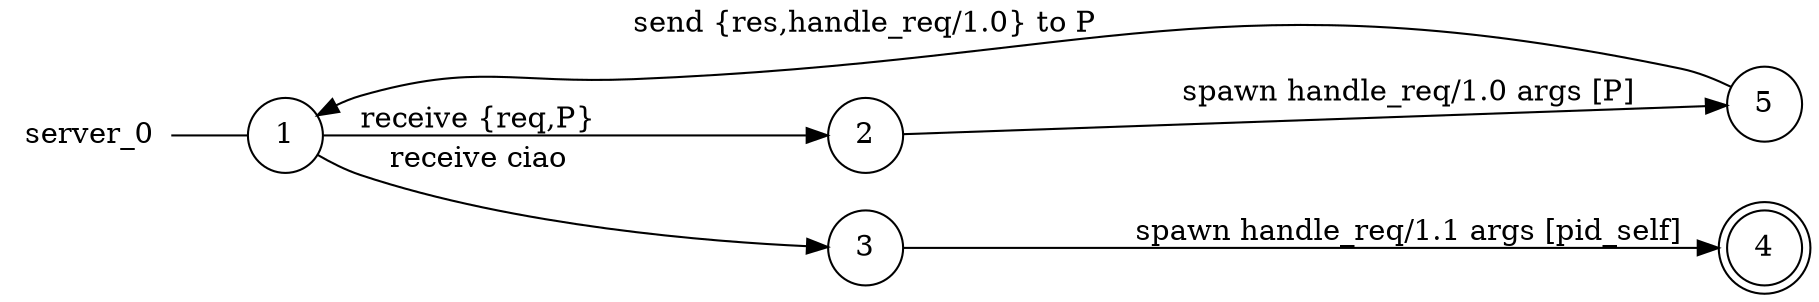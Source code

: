 digraph server_0 {
	rankdir="LR";
	n_0 [label="server_0", shape="plaintext"];
	n_1 [id="6", shape=circle, label="5"];
	n_2 [id="1", shape=circle, label="1"];
	n_0 -> n_2 [arrowhead=none];
	n_3 [id="2", shape=circle, label="2"];
	n_4 [id="4", shape=circle, label="3"];
	n_5 [id="3", shape=doublecircle, label="4"];

	n_3 -> n_1 [id="[$e|3]", label="spawn handle_req/1.0 args [P]"];
	n_2 -> n_4 [id="[$e|4]", label="receive ciao"];
	n_4 -> n_5 [id="[$e|2]", label="spawn handle_req/1.1 args [pid_self]"];
	n_2 -> n_3 [id="[$e|0]", label="receive {req,P}"];
	n_1 -> n_2 [id="[$e|7]", label="send {res,handle_req/1.0} to P"];
}
